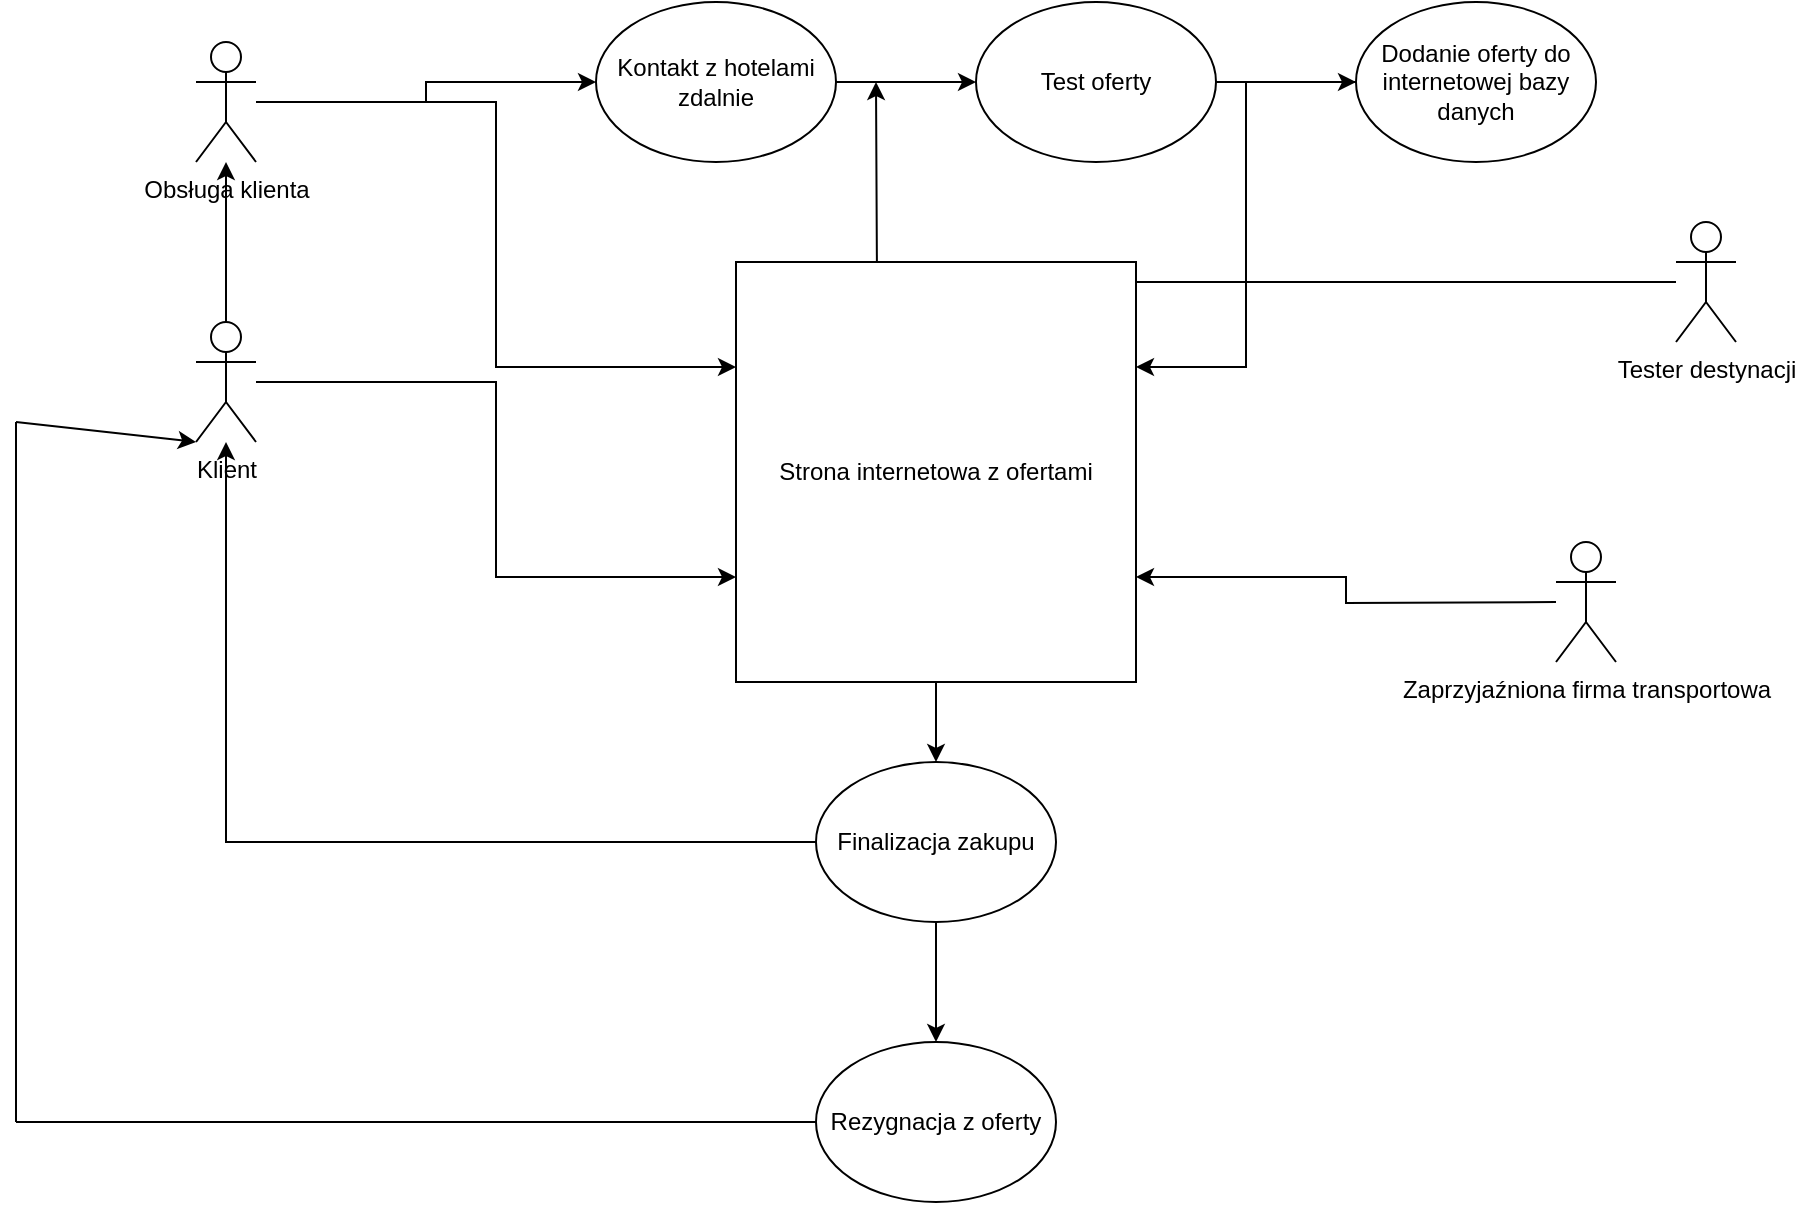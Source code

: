 <mxfile version="26.1.2">
  <diagram name="Strona-1" id="AIzA4VRX0Vp4MmoR9HfS">
    <mxGraphModel dx="2062" dy="624" grid="1" gridSize="10" guides="1" tooltips="1" connect="1" arrows="1" fold="1" page="1" pageScale="1" pageWidth="827" pageHeight="1169" math="0" shadow="0">
      <root>
        <mxCell id="0" />
        <mxCell id="1" parent="0" />
        <mxCell id="8_1eiTo3xbIW0OLFBePM-7" style="edgeStyle=orthogonalEdgeStyle;rounded=0;orthogonalLoop=1;jettySize=auto;html=1;" edge="1" parent="1" source="8_1eiTo3xbIW0OLFBePM-1" target="8_1eiTo3xbIW0OLFBePM-3">
          <mxGeometry relative="1" as="geometry" />
        </mxCell>
        <mxCell id="8_1eiTo3xbIW0OLFBePM-22" style="edgeStyle=orthogonalEdgeStyle;rounded=0;orthogonalLoop=1;jettySize=auto;html=1;entryX=0;entryY=0.75;entryDx=0;entryDy=0;" edge="1" parent="1" source="8_1eiTo3xbIW0OLFBePM-1" target="8_1eiTo3xbIW0OLFBePM-20">
          <mxGeometry relative="1" as="geometry" />
        </mxCell>
        <mxCell id="8_1eiTo3xbIW0OLFBePM-1" value="Klient" style="shape=umlActor;verticalLabelPosition=bottom;verticalAlign=top;html=1;outlineConnect=0;" vertex="1" parent="1">
          <mxGeometry y="240" width="30" height="60" as="geometry" />
        </mxCell>
        <mxCell id="8_1eiTo3xbIW0OLFBePM-12" style="edgeStyle=orthogonalEdgeStyle;rounded=0;orthogonalLoop=1;jettySize=auto;html=1;entryX=0;entryY=0.5;entryDx=0;entryDy=0;" edge="1" parent="1" source="8_1eiTo3xbIW0OLFBePM-3" target="8_1eiTo3xbIW0OLFBePM-11">
          <mxGeometry relative="1" as="geometry" />
        </mxCell>
        <mxCell id="8_1eiTo3xbIW0OLFBePM-23" style="edgeStyle=orthogonalEdgeStyle;rounded=0;orthogonalLoop=1;jettySize=auto;html=1;entryX=0;entryY=0.25;entryDx=0;entryDy=0;" edge="1" parent="1" source="8_1eiTo3xbIW0OLFBePM-3" target="8_1eiTo3xbIW0OLFBePM-20">
          <mxGeometry relative="1" as="geometry" />
        </mxCell>
        <mxCell id="8_1eiTo3xbIW0OLFBePM-3" value="Obsługa klienta" style="shape=umlActor;verticalLabelPosition=bottom;verticalAlign=top;html=1;outlineConnect=0;" vertex="1" parent="1">
          <mxGeometry y="100" width="30" height="60" as="geometry" />
        </mxCell>
        <mxCell id="8_1eiTo3xbIW0OLFBePM-17" style="edgeStyle=orthogonalEdgeStyle;rounded=0;orthogonalLoop=1;jettySize=auto;html=1;" edge="1" parent="1" source="8_1eiTo3xbIW0OLFBePM-9">
          <mxGeometry relative="1" as="geometry">
            <mxPoint x="340" y="120" as="targetPoint" />
          </mxGeometry>
        </mxCell>
        <mxCell id="8_1eiTo3xbIW0OLFBePM-9" value="Tester destynacji" style="shape=umlActor;verticalLabelPosition=bottom;verticalAlign=top;html=1;outlineConnect=0;" vertex="1" parent="1">
          <mxGeometry x="740" y="190" width="30" height="60" as="geometry" />
        </mxCell>
        <mxCell id="8_1eiTo3xbIW0OLFBePM-16" style="edgeStyle=orthogonalEdgeStyle;rounded=0;orthogonalLoop=1;jettySize=auto;html=1;" edge="1" parent="1" source="8_1eiTo3xbIW0OLFBePM-11" target="8_1eiTo3xbIW0OLFBePM-15">
          <mxGeometry relative="1" as="geometry" />
        </mxCell>
        <mxCell id="8_1eiTo3xbIW0OLFBePM-11" value="Kontakt z hotelami zdalnie" style="ellipse;whiteSpace=wrap;html=1;" vertex="1" parent="1">
          <mxGeometry x="200" y="80" width="120" height="80" as="geometry" />
        </mxCell>
        <mxCell id="8_1eiTo3xbIW0OLFBePM-19" style="edgeStyle=orthogonalEdgeStyle;rounded=0;orthogonalLoop=1;jettySize=auto;html=1;" edge="1" parent="1" source="8_1eiTo3xbIW0OLFBePM-15" target="8_1eiTo3xbIW0OLFBePM-18">
          <mxGeometry relative="1" as="geometry" />
        </mxCell>
        <mxCell id="8_1eiTo3xbIW0OLFBePM-15" value="Test oferty" style="ellipse;whiteSpace=wrap;html=1;" vertex="1" parent="1">
          <mxGeometry x="390" y="80" width="120" height="80" as="geometry" />
        </mxCell>
        <mxCell id="8_1eiTo3xbIW0OLFBePM-21" style="edgeStyle=orthogonalEdgeStyle;rounded=0;orthogonalLoop=1;jettySize=auto;html=1;entryX=1;entryY=0.25;entryDx=0;entryDy=0;" edge="1" parent="1" source="8_1eiTo3xbIW0OLFBePM-18" target="8_1eiTo3xbIW0OLFBePM-20">
          <mxGeometry relative="1" as="geometry" />
        </mxCell>
        <mxCell id="8_1eiTo3xbIW0OLFBePM-18" value="Dodanie oferty do internetowej bazy danych" style="ellipse;whiteSpace=wrap;html=1;" vertex="1" parent="1">
          <mxGeometry x="580" y="80" width="120" height="80" as="geometry" />
        </mxCell>
        <mxCell id="8_1eiTo3xbIW0OLFBePM-32" style="edgeStyle=orthogonalEdgeStyle;rounded=0;orthogonalLoop=1;jettySize=auto;html=1;entryX=0.5;entryY=0;entryDx=0;entryDy=0;" edge="1" parent="1" source="8_1eiTo3xbIW0OLFBePM-20" target="8_1eiTo3xbIW0OLFBePM-31">
          <mxGeometry relative="1" as="geometry" />
        </mxCell>
        <mxCell id="8_1eiTo3xbIW0OLFBePM-20" value="Strona internetowa z ofertami" style="rounded=0;whiteSpace=wrap;html=1;" vertex="1" parent="1">
          <mxGeometry x="270" y="210" width="200" height="210" as="geometry" />
        </mxCell>
        <mxCell id="8_1eiTo3xbIW0OLFBePM-28" style="edgeStyle=orthogonalEdgeStyle;rounded=0;orthogonalLoop=1;jettySize=auto;html=1;entryX=1;entryY=0.75;entryDx=0;entryDy=0;" edge="1" parent="1" target="8_1eiTo3xbIW0OLFBePM-20">
          <mxGeometry relative="1" as="geometry">
            <mxPoint x="680" y="380" as="sourcePoint" />
          </mxGeometry>
        </mxCell>
        <mxCell id="8_1eiTo3xbIW0OLFBePM-34" style="edgeStyle=orthogonalEdgeStyle;rounded=0;orthogonalLoop=1;jettySize=auto;html=1;" edge="1" parent="1" source="8_1eiTo3xbIW0OLFBePM-31" target="8_1eiTo3xbIW0OLFBePM-1">
          <mxGeometry relative="1" as="geometry" />
        </mxCell>
        <mxCell id="8_1eiTo3xbIW0OLFBePM-36" style="edgeStyle=orthogonalEdgeStyle;rounded=0;orthogonalLoop=1;jettySize=auto;html=1;entryX=0.5;entryY=0;entryDx=0;entryDy=0;" edge="1" parent="1" source="8_1eiTo3xbIW0OLFBePM-31" target="8_1eiTo3xbIW0OLFBePM-35">
          <mxGeometry relative="1" as="geometry" />
        </mxCell>
        <mxCell id="8_1eiTo3xbIW0OLFBePM-31" value="Finalizacja zakupu" style="ellipse;whiteSpace=wrap;html=1;" vertex="1" parent="1">
          <mxGeometry x="310" y="460" width="120" height="80" as="geometry" />
        </mxCell>
        <mxCell id="8_1eiTo3xbIW0OLFBePM-35" value="Rezygnacja z oferty" style="ellipse;whiteSpace=wrap;html=1;" vertex="1" parent="1">
          <mxGeometry x="310" y="600" width="120" height="80" as="geometry" />
        </mxCell>
        <mxCell id="8_1eiTo3xbIW0OLFBePM-39" value="" style="endArrow=none;html=1;rounded=0;entryX=0;entryY=0.5;entryDx=0;entryDy=0;" edge="1" parent="1" target="8_1eiTo3xbIW0OLFBePM-35">
          <mxGeometry width="50" height="50" relative="1" as="geometry">
            <mxPoint x="-90" y="640" as="sourcePoint" />
            <mxPoint x="200" y="585" as="targetPoint" />
          </mxGeometry>
        </mxCell>
        <mxCell id="8_1eiTo3xbIW0OLFBePM-42" value="" style="endArrow=none;html=1;rounded=0;" edge="1" parent="1">
          <mxGeometry width="50" height="50" relative="1" as="geometry">
            <mxPoint x="-90" y="640" as="sourcePoint" />
            <mxPoint x="-90" y="290" as="targetPoint" />
          </mxGeometry>
        </mxCell>
        <mxCell id="8_1eiTo3xbIW0OLFBePM-43" value="" style="endArrow=classic;html=1;rounded=0;entryX=0;entryY=1;entryDx=0;entryDy=0;entryPerimeter=0;" edge="1" parent="1" target="8_1eiTo3xbIW0OLFBePM-1">
          <mxGeometry width="50" height="50" relative="1" as="geometry">
            <mxPoint x="-90" y="290" as="sourcePoint" />
            <mxPoint x="200" y="240" as="targetPoint" />
          </mxGeometry>
        </mxCell>
        <mxCell id="8_1eiTo3xbIW0OLFBePM-44" value="&lt;span style=&quot;text-wrap-mode: wrap;&quot;&gt;Zaprzyjaźniona firma transportowa&lt;/span&gt;" style="shape=umlActor;verticalLabelPosition=bottom;verticalAlign=top;html=1;outlineConnect=0;" vertex="1" parent="1">
          <mxGeometry x="680" y="350" width="30" height="60" as="geometry" />
        </mxCell>
      </root>
    </mxGraphModel>
  </diagram>
</mxfile>
